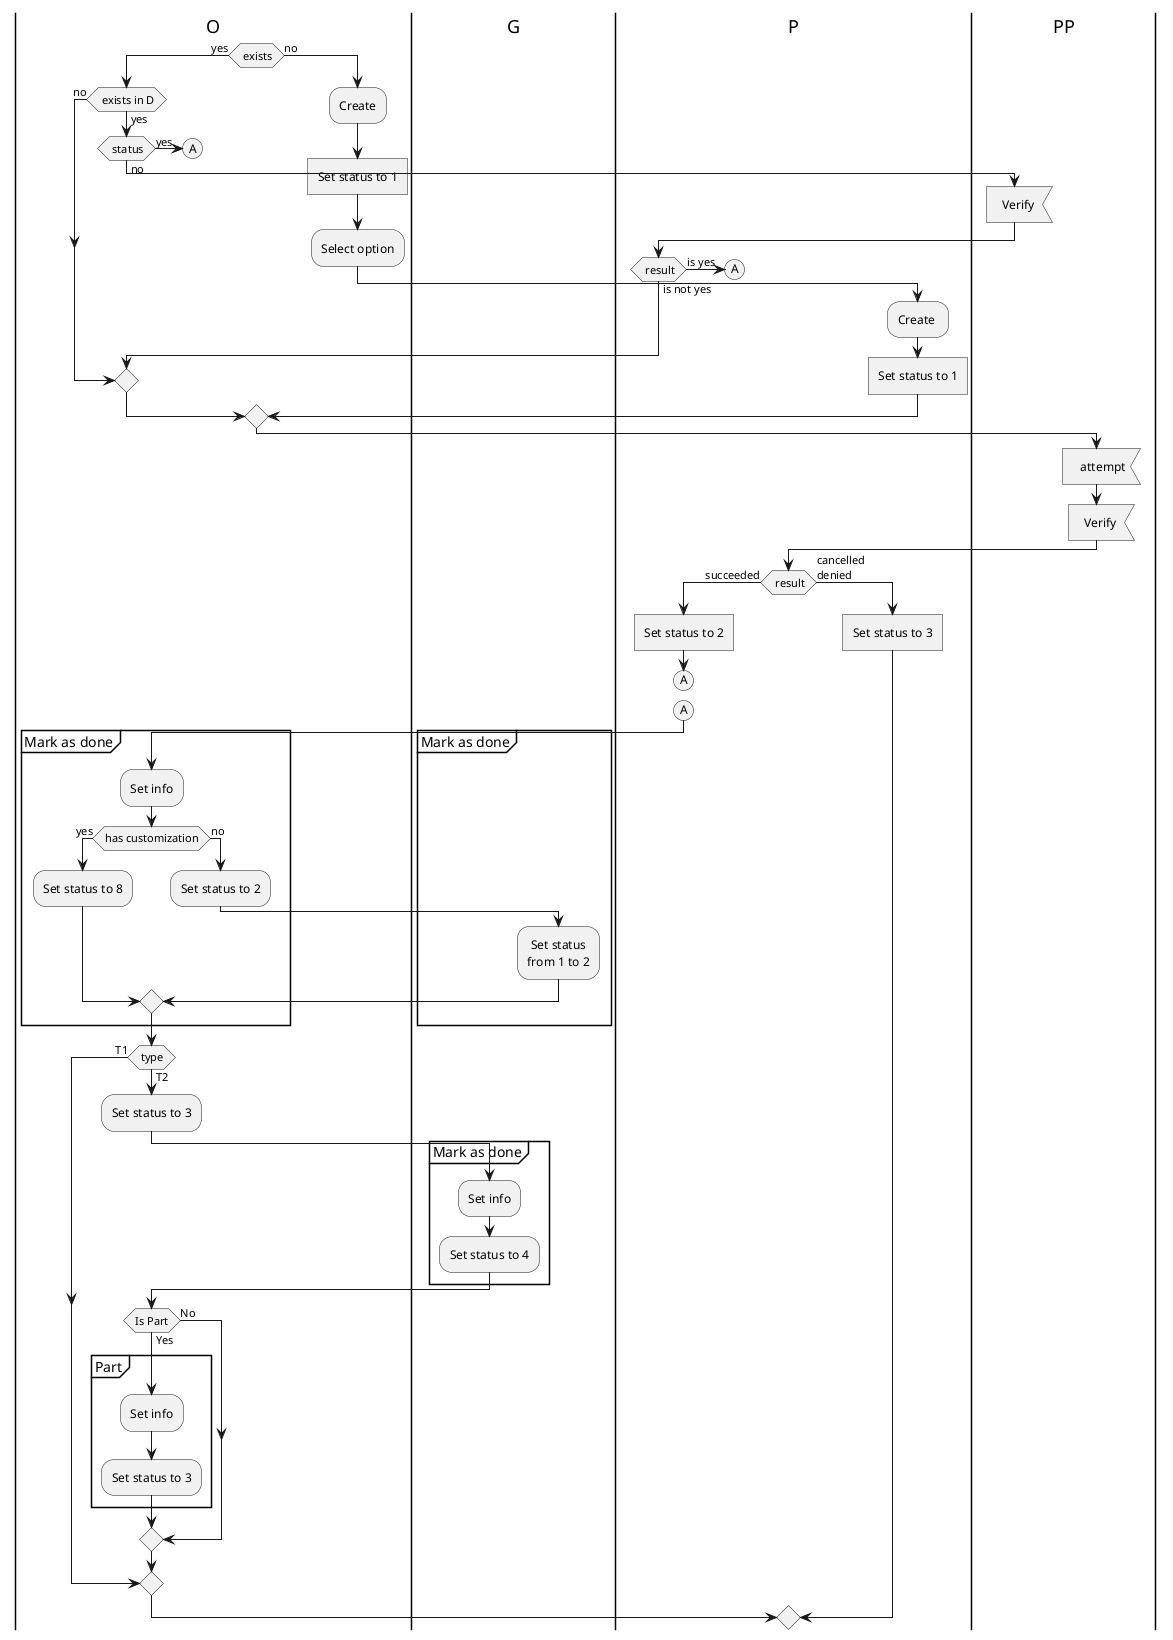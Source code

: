 {
  "sha1": "kici1fvwzhj3hn9vmtpqq4asrp38743",
  "insertion": {
    "when": "2024-06-03T18:59:33.020Z",
    "url": "https://forum.plantuml.net/11027/how-to-make-it-render-less-scrambled",
    "user": "plantuml@gmail.com"
  }
}
@startuml
/''''''' Params '''''''/

skinparam defaultTextAlignment center

/''''''' Definitions '''''''/

|O|
|G|
|P|
|PP|

/'#D52B1E|'/
|O|
if ( exists) then (yes)
    if ( exists in D) then (yes)
        if ( status) then (yes)
        (A)
        detach
        else (no)
            |PP|
            :Verify <
            |P|
            if ( result) then (is yes)
                (A)
                detach
            else (is not yes)
               
            endif
            |O|
        endif
    else (no)
    endif
else (no)
    :Create;
    :Set status to 1]
    :Select option;
   
    |P|
    :Create ;
    :Set status to 1]
endif

/'#78C383|'/
|PP|
: attempt<
:Verify <

|P|
if ( result) then (succeeded)
    :Set status to 2]
    (A)
    detach

    (A)
    |O|
    partition "Mark as done" {       
        :Set info;
        if (has customization) then (yes)
            :Set status to 8;
        else (no)
            :Set status to 2;
            |G|
            :Set status\nfrom 1 to 2;
        endif
    }
    |O|
    if (type) then (T1)
    else (T2)
        :Set status to 3;
        |G|
        partition "Mark as done" {
            :Set info;
            :Set status to 4;
        }
        |O|
        if (Is Part) then (Yes)
        partition "Part" {
            :Set info;
            :Set status to 3;
        }
        else (No)
        endif
    endif
else (cancelled\ndenied)
    |P|
    :Set status to 3]
endif
@enduml
